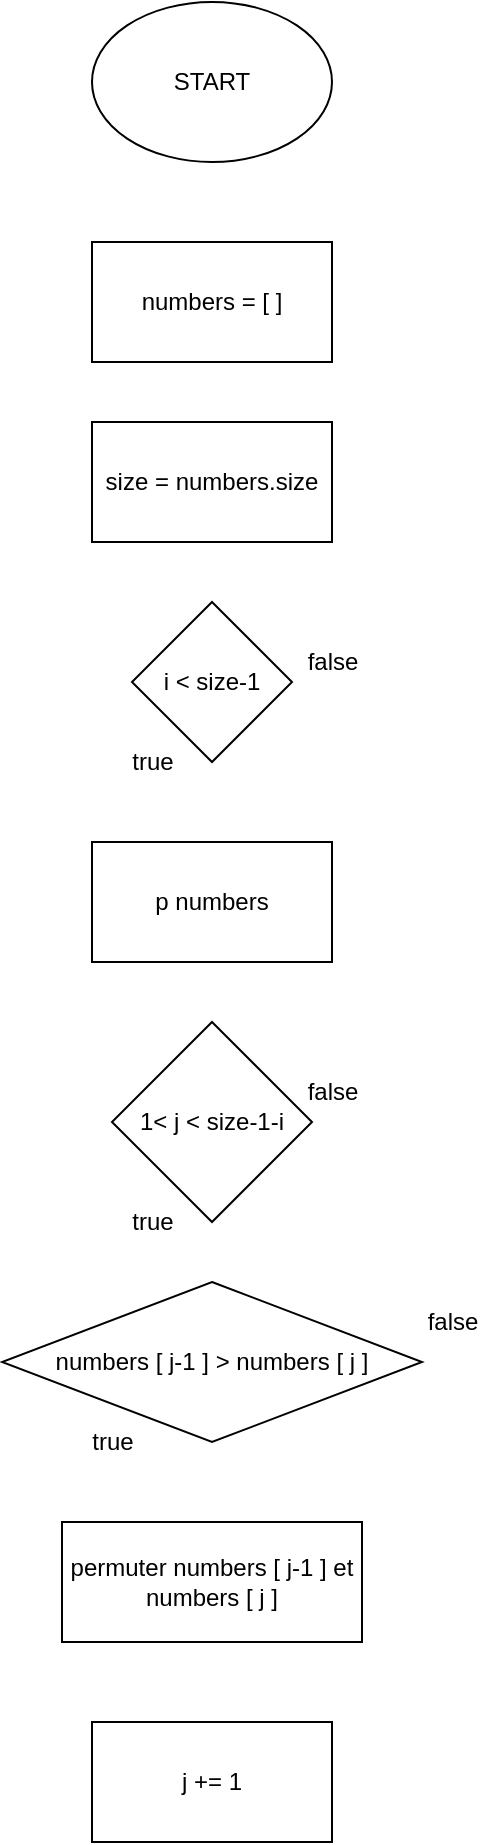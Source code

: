 <mxfile version="14.8.5" type="github">
  <diagram id="hpZ2ijfec3fR8u717P_D" name="Page-1">
    <mxGraphModel dx="868" dy="494" grid="1" gridSize="10" guides="1" tooltips="1" connect="1" arrows="1" fold="1" page="1" pageScale="1" pageWidth="827" pageHeight="1169" math="0" shadow="0">
      <root>
        <mxCell id="0" />
        <mxCell id="1" parent="0" />
        <mxCell id="o0RG13xBRZ82Ae1Whbt0-1" value="START" style="ellipse;whiteSpace=wrap;html=1;" vertex="1" parent="1">
          <mxGeometry x="300" y="40" width="120" height="80" as="geometry" />
        </mxCell>
        <mxCell id="o0RG13xBRZ82Ae1Whbt0-2" value="numbers = [ ]" style="rounded=0;whiteSpace=wrap;html=1;" vertex="1" parent="1">
          <mxGeometry x="300" y="160" width="120" height="60" as="geometry" />
        </mxCell>
        <mxCell id="o0RG13xBRZ82Ae1Whbt0-3" value="size = numbers.size" style="rounded=0;whiteSpace=wrap;html=1;" vertex="1" parent="1">
          <mxGeometry x="300" y="250" width="120" height="60" as="geometry" />
        </mxCell>
        <mxCell id="o0RG13xBRZ82Ae1Whbt0-4" value="i&amp;nbsp;&amp;lt; size-1" style="rhombus;whiteSpace=wrap;html=1;" vertex="1" parent="1">
          <mxGeometry x="320" y="340" width="80" height="80" as="geometry" />
        </mxCell>
        <mxCell id="o0RG13xBRZ82Ae1Whbt0-5" value="false" style="text;html=1;align=center;verticalAlign=middle;resizable=0;points=[];autosize=1;strokeColor=none;" vertex="1" parent="1">
          <mxGeometry x="400" y="360" width="40" height="20" as="geometry" />
        </mxCell>
        <mxCell id="o0RG13xBRZ82Ae1Whbt0-6" value="true" style="text;html=1;align=center;verticalAlign=middle;resizable=0;points=[];autosize=1;strokeColor=none;" vertex="1" parent="1">
          <mxGeometry x="310" y="410" width="40" height="20" as="geometry" />
        </mxCell>
        <mxCell id="o0RG13xBRZ82Ae1Whbt0-8" value="p numbers" style="rounded=0;whiteSpace=wrap;html=1;" vertex="1" parent="1">
          <mxGeometry x="300" y="460" width="120" height="60" as="geometry" />
        </mxCell>
        <mxCell id="o0RG13xBRZ82Ae1Whbt0-9" value="&lt;span&gt;1&lt;/span&gt;&amp;lt; j&lt;span&gt;&amp;nbsp;&amp;lt; size-1-i&lt;/span&gt;" style="rhombus;whiteSpace=wrap;html=1;" vertex="1" parent="1">
          <mxGeometry x="310" y="550" width="100" height="100" as="geometry" />
        </mxCell>
        <mxCell id="o0RG13xBRZ82Ae1Whbt0-11" value="false" style="text;html=1;align=center;verticalAlign=middle;resizable=0;points=[];autosize=1;strokeColor=none;" vertex="1" parent="1">
          <mxGeometry x="400" y="575" width="40" height="20" as="geometry" />
        </mxCell>
        <mxCell id="o0RG13xBRZ82Ae1Whbt0-12" value="true" style="text;html=1;align=center;verticalAlign=middle;resizable=0;points=[];autosize=1;strokeColor=none;" vertex="1" parent="1">
          <mxGeometry x="310" y="640" width="40" height="20" as="geometry" />
        </mxCell>
        <mxCell id="o0RG13xBRZ82Ae1Whbt0-13" value="permuter numbers [ j-1 ] et numbers [ j ]" style="rounded=0;whiteSpace=wrap;html=1;" vertex="1" parent="1">
          <mxGeometry x="285" y="800" width="150" height="60" as="geometry" />
        </mxCell>
        <mxCell id="o0RG13xBRZ82Ae1Whbt0-14" value="numbers [ j-1 ]&amp;nbsp;&amp;gt; numbers [ j ]" style="rhombus;whiteSpace=wrap;html=1;" vertex="1" parent="1">
          <mxGeometry x="255" y="680" width="210" height="80" as="geometry" />
        </mxCell>
        <mxCell id="o0RG13xBRZ82Ae1Whbt0-15" value="false" style="text;html=1;align=center;verticalAlign=middle;resizable=0;points=[];autosize=1;strokeColor=none;" vertex="1" parent="1">
          <mxGeometry x="460" y="690" width="40" height="20" as="geometry" />
        </mxCell>
        <mxCell id="o0RG13xBRZ82Ae1Whbt0-16" value="true" style="text;html=1;align=center;verticalAlign=middle;resizable=0;points=[];autosize=1;strokeColor=none;" vertex="1" parent="1">
          <mxGeometry x="290" y="750" width="40" height="20" as="geometry" />
        </mxCell>
        <mxCell id="o0RG13xBRZ82Ae1Whbt0-17" value="j += 1" style="rounded=0;whiteSpace=wrap;html=1;" vertex="1" parent="1">
          <mxGeometry x="300" y="900" width="120" height="60" as="geometry" />
        </mxCell>
      </root>
    </mxGraphModel>
  </diagram>
</mxfile>
